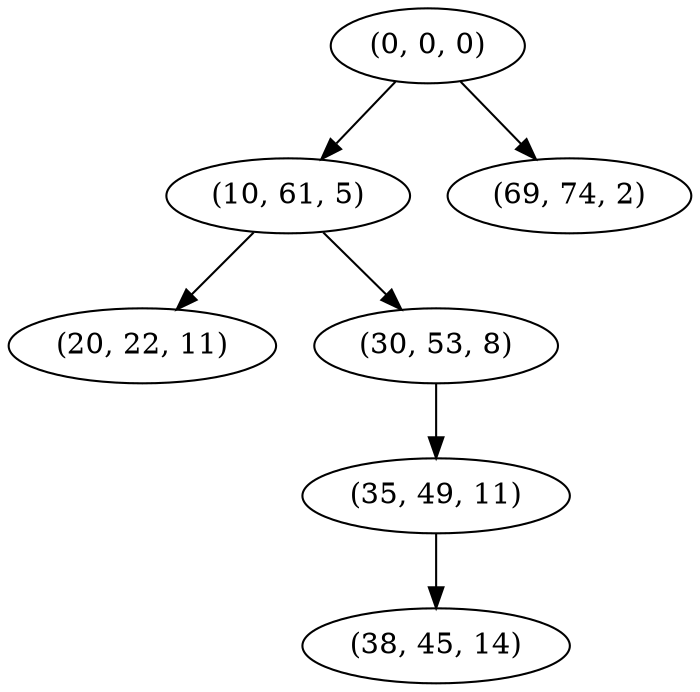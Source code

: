 digraph tree {
    "(0, 0, 0)";
    "(10, 61, 5)";
    "(20, 22, 11)";
    "(30, 53, 8)";
    "(35, 49, 11)";
    "(38, 45, 14)";
    "(69, 74, 2)";
    "(0, 0, 0)" -> "(10, 61, 5)";
    "(0, 0, 0)" -> "(69, 74, 2)";
    "(10, 61, 5)" -> "(20, 22, 11)";
    "(10, 61, 5)" -> "(30, 53, 8)";
    "(30, 53, 8)" -> "(35, 49, 11)";
    "(35, 49, 11)" -> "(38, 45, 14)";
}
